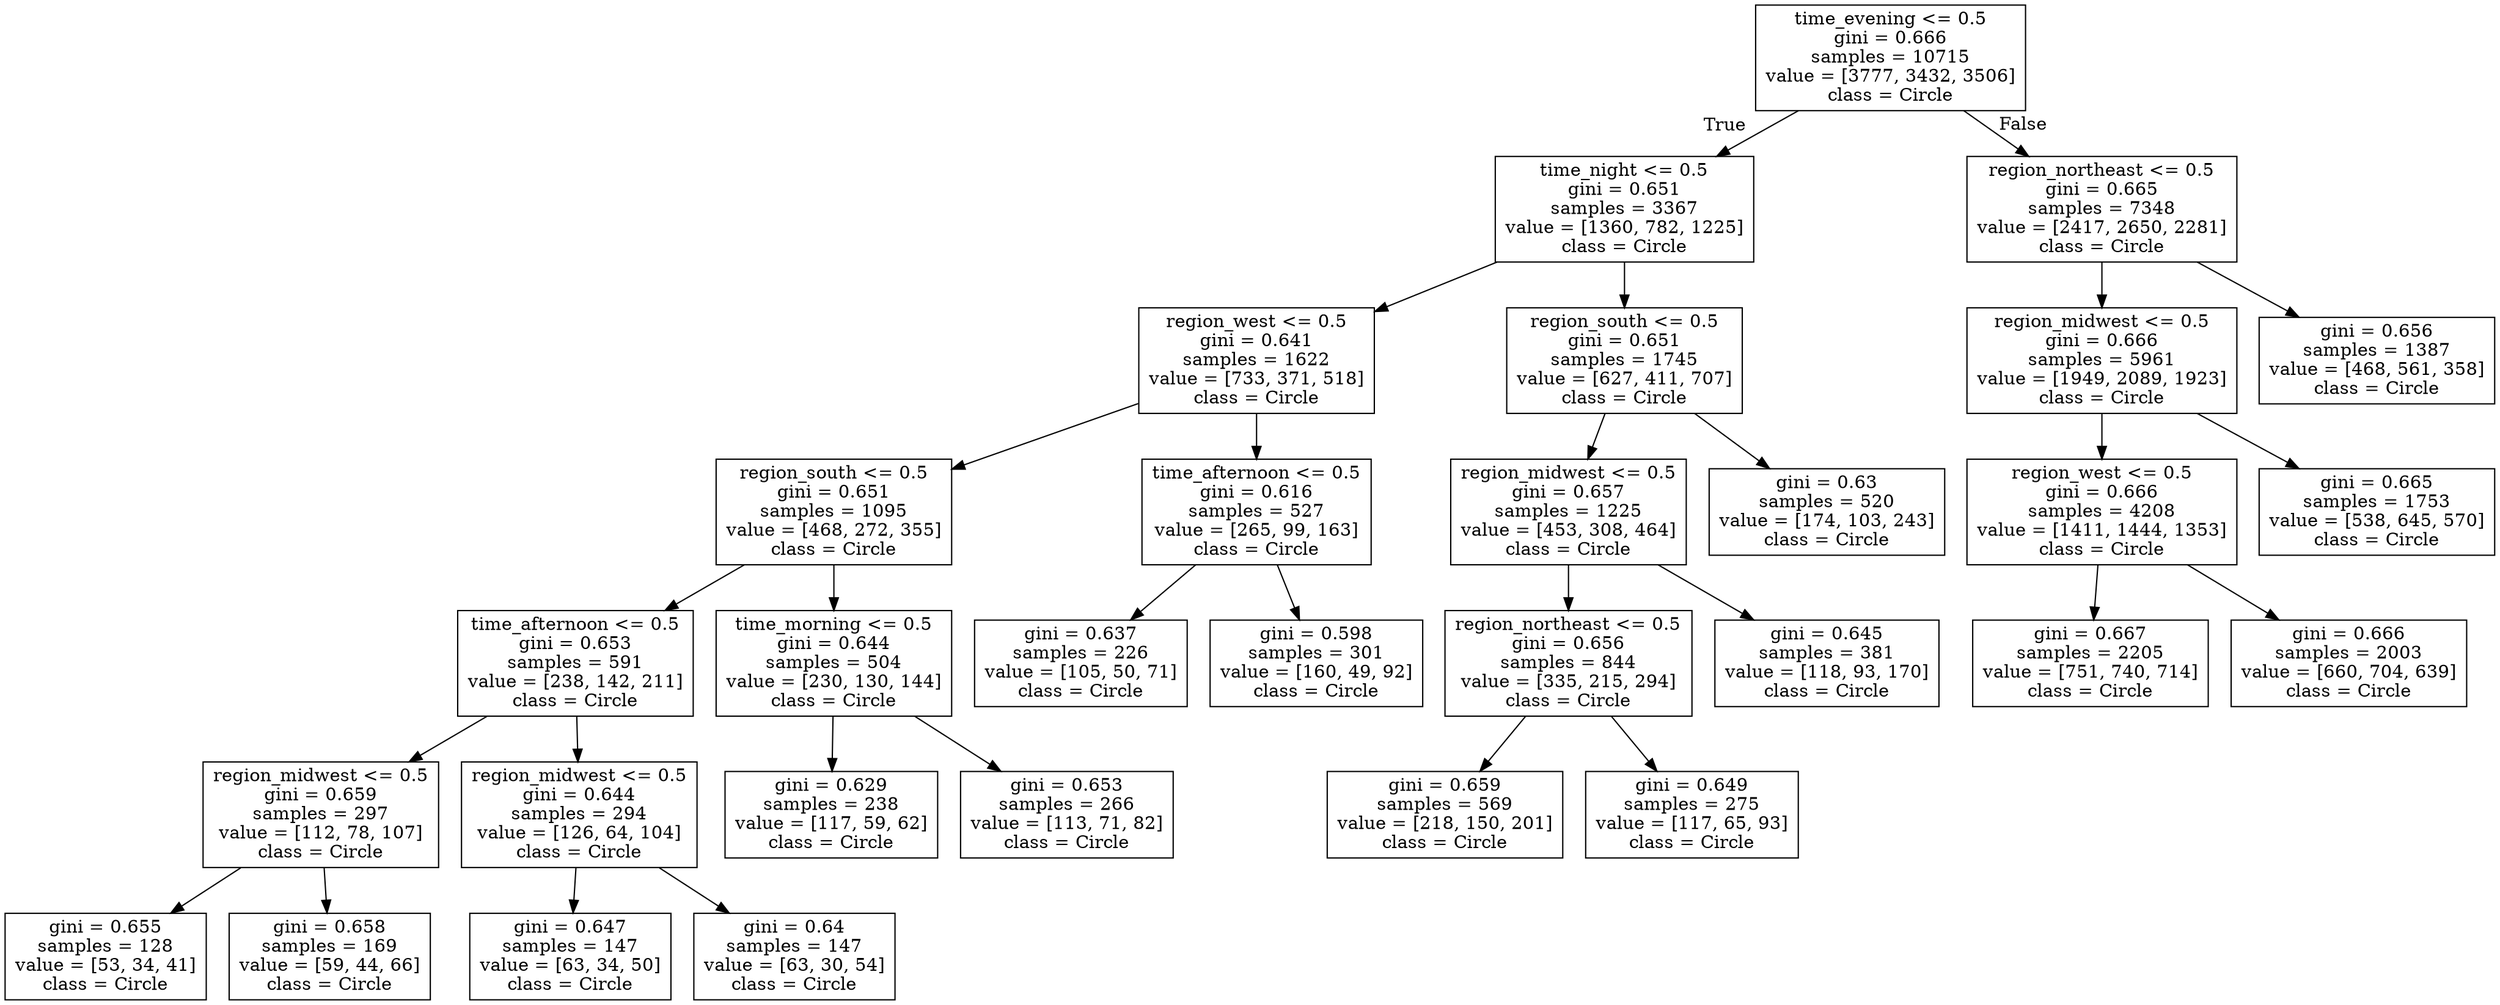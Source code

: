 digraph Tree {
node [shape=box] ;
0 [label="time_evening <= 0.5\ngini = 0.666\nsamples = 10715\nvalue = [3777, 3432, 3506]\nclass = Circle"] ;
1 [label="time_night <= 0.5\ngini = 0.651\nsamples = 3367\nvalue = [1360, 782, 1225]\nclass = Circle"] ;
0 -> 1 [labeldistance=2.5, labelangle=45, headlabel="True"] ;
2 [label="region_west <= 0.5\ngini = 0.641\nsamples = 1622\nvalue = [733, 371, 518]\nclass = Circle"] ;
1 -> 2 ;
3 [label="region_south <= 0.5\ngini = 0.651\nsamples = 1095\nvalue = [468, 272, 355]\nclass = Circle"] ;
2 -> 3 ;
4 [label="time_afternoon <= 0.5\ngini = 0.653\nsamples = 591\nvalue = [238, 142, 211]\nclass = Circle"] ;
3 -> 4 ;
5 [label="region_midwest <= 0.5\ngini = 0.659\nsamples = 297\nvalue = [112, 78, 107]\nclass = Circle"] ;
4 -> 5 ;
6 [label="gini = 0.655\nsamples = 128\nvalue = [53, 34, 41]\nclass = Circle"] ;
5 -> 6 ;
7 [label="gini = 0.658\nsamples = 169\nvalue = [59, 44, 66]\nclass = Circle"] ;
5 -> 7 ;
8 [label="region_midwest <= 0.5\ngini = 0.644\nsamples = 294\nvalue = [126, 64, 104]\nclass = Circle"] ;
4 -> 8 ;
9 [label="gini = 0.647\nsamples = 147\nvalue = [63, 34, 50]\nclass = Circle"] ;
8 -> 9 ;
10 [label="gini = 0.64\nsamples = 147\nvalue = [63, 30, 54]\nclass = Circle"] ;
8 -> 10 ;
11 [label="time_morning <= 0.5\ngini = 0.644\nsamples = 504\nvalue = [230, 130, 144]\nclass = Circle"] ;
3 -> 11 ;
12 [label="gini = 0.629\nsamples = 238\nvalue = [117, 59, 62]\nclass = Circle"] ;
11 -> 12 ;
13 [label="gini = 0.653\nsamples = 266\nvalue = [113, 71, 82]\nclass = Circle"] ;
11 -> 13 ;
14 [label="time_afternoon <= 0.5\ngini = 0.616\nsamples = 527\nvalue = [265, 99, 163]\nclass = Circle"] ;
2 -> 14 ;
15 [label="gini = 0.637\nsamples = 226\nvalue = [105, 50, 71]\nclass = Circle"] ;
14 -> 15 ;
16 [label="gini = 0.598\nsamples = 301\nvalue = [160, 49, 92]\nclass = Circle"] ;
14 -> 16 ;
17 [label="region_south <= 0.5\ngini = 0.651\nsamples = 1745\nvalue = [627, 411, 707]\nclass = Circle"] ;
1 -> 17 ;
18 [label="region_midwest <= 0.5\ngini = 0.657\nsamples = 1225\nvalue = [453, 308, 464]\nclass = Circle"] ;
17 -> 18 ;
19 [label="region_northeast <= 0.5\ngini = 0.656\nsamples = 844\nvalue = [335, 215, 294]\nclass = Circle"] ;
18 -> 19 ;
20 [label="gini = 0.659\nsamples = 569\nvalue = [218, 150, 201]\nclass = Circle"] ;
19 -> 20 ;
21 [label="gini = 0.649\nsamples = 275\nvalue = [117, 65, 93]\nclass = Circle"] ;
19 -> 21 ;
22 [label="gini = 0.645\nsamples = 381\nvalue = [118, 93, 170]\nclass = Circle"] ;
18 -> 22 ;
23 [label="gini = 0.63\nsamples = 520\nvalue = [174, 103, 243]\nclass = Circle"] ;
17 -> 23 ;
24 [label="region_northeast <= 0.5\ngini = 0.665\nsamples = 7348\nvalue = [2417, 2650, 2281]\nclass = Circle"] ;
0 -> 24 [labeldistance=2.5, labelangle=-45, headlabel="False"] ;
25 [label="region_midwest <= 0.5\ngini = 0.666\nsamples = 5961\nvalue = [1949, 2089, 1923]\nclass = Circle"] ;
24 -> 25 ;
26 [label="region_west <= 0.5\ngini = 0.666\nsamples = 4208\nvalue = [1411, 1444, 1353]\nclass = Circle"] ;
25 -> 26 ;
27 [label="gini = 0.667\nsamples = 2205\nvalue = [751, 740, 714]\nclass = Circle"] ;
26 -> 27 ;
28 [label="gini = 0.666\nsamples = 2003\nvalue = [660, 704, 639]\nclass = Circle"] ;
26 -> 28 ;
29 [label="gini = 0.665\nsamples = 1753\nvalue = [538, 645, 570]\nclass = Circle"] ;
25 -> 29 ;
30 [label="gini = 0.656\nsamples = 1387\nvalue = [468, 561, 358]\nclass = Circle"] ;
24 -> 30 ;
}